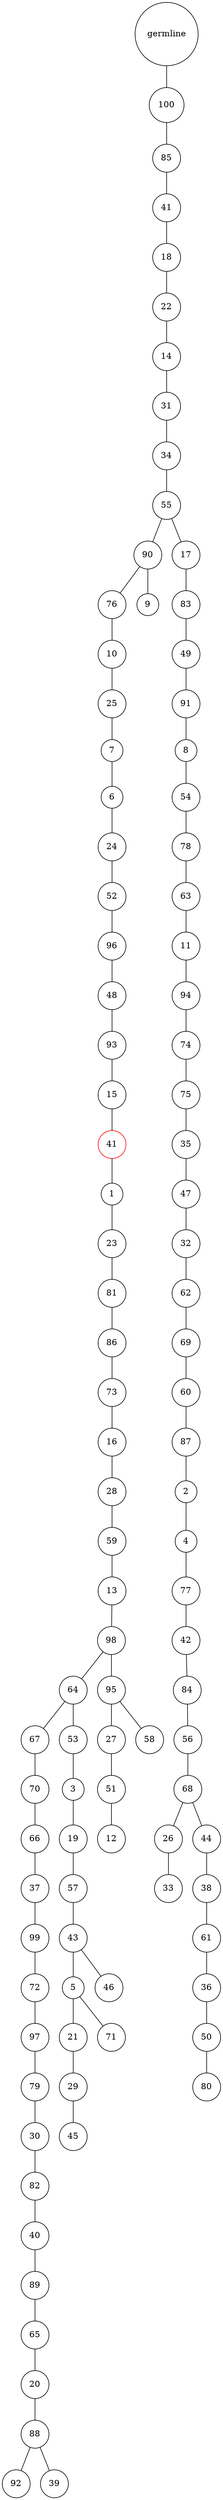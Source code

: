 graph {
	rankdir=UD;
	splines=line;
	node [shape=circle]
	"0x7f3ac0f7b2e0" [label="germline"];
	"0x7f3ac0f7b310" [label="100"];
	"0x7f3ac0f7b2e0" -- "0x7f3ac0f7b310" ;
	"0x7f3ac0f7b340" [label="85"];
	"0x7f3ac0f7b310" -- "0x7f3ac0f7b340" ;
	"0x7f3ac0f7b370" [label="41"];
	"0x7f3ac0f7b340" -- "0x7f3ac0f7b370" ;
	"0x7f3ac0f7b3a0" [label="18"];
	"0x7f3ac0f7b370" -- "0x7f3ac0f7b3a0" ;
	"0x7f3ac0f7b3d0" [label="22"];
	"0x7f3ac0f7b3a0" -- "0x7f3ac0f7b3d0" ;
	"0x7f3ac0f7b400" [label="14"];
	"0x7f3ac0f7b3d0" -- "0x7f3ac0f7b400" ;
	"0x7f3ac0f7b430" [label="31"];
	"0x7f3ac0f7b400" -- "0x7f3ac0f7b430" ;
	"0x7f3ac0f7b460" [label="34"];
	"0x7f3ac0f7b430" -- "0x7f3ac0f7b460" ;
	"0x7f3ac0f7b490" [label="55"];
	"0x7f3ac0f7b460" -- "0x7f3ac0f7b490" ;
	"0x7f3ac0f7b4c0" [label="90"];
	"0x7f3ac0f7b490" -- "0x7f3ac0f7b4c0" ;
	"0x7f3ac0f7b4f0" [label="76"];
	"0x7f3ac0f7b4c0" -- "0x7f3ac0f7b4f0" ;
	"0x7f3ac0f7b520" [label="10"];
	"0x7f3ac0f7b4f0" -- "0x7f3ac0f7b520" ;
	"0x7f3ac0f7b550" [label="25"];
	"0x7f3ac0f7b520" -- "0x7f3ac0f7b550" ;
	"0x7f3ac0f7b580" [label="7"];
	"0x7f3ac0f7b550" -- "0x7f3ac0f7b580" ;
	"0x7f3ac0f7b5b0" [label="6"];
	"0x7f3ac0f7b580" -- "0x7f3ac0f7b5b0" ;
	"0x7f3ac0f7b5e0" [label="24"];
	"0x7f3ac0f7b5b0" -- "0x7f3ac0f7b5e0" ;
	"0x7f3ac0f7b610" [label="52"];
	"0x7f3ac0f7b5e0" -- "0x7f3ac0f7b610" ;
	"0x7f3ac0f7b640" [label="96"];
	"0x7f3ac0f7b610" -- "0x7f3ac0f7b640" ;
	"0x7f3ac0f7b670" [label="48"];
	"0x7f3ac0f7b640" -- "0x7f3ac0f7b670" ;
	"0x7f3ac0f7b6a0" [label="93"];
	"0x7f3ac0f7b670" -- "0x7f3ac0f7b6a0" ;
	"0x7f3ac0f7b6d0" [label="15"];
	"0x7f3ac0f7b6a0" -- "0x7f3ac0f7b6d0" ;
	"0x7f3ac0f7b700" [label="41",color="red"];
	"0x7f3ac0f7b6d0" -- "0x7f3ac0f7b700" ;
	"0x7f3ac0f7b730" [label="1"];
	"0x7f3ac0f7b700" -- "0x7f3ac0f7b730" ;
	"0x7f3ac0f7b760" [label="23"];
	"0x7f3ac0f7b730" -- "0x7f3ac0f7b760" ;
	"0x7f3ac0f7b790" [label="81"];
	"0x7f3ac0f7b760" -- "0x7f3ac0f7b790" ;
	"0x7f3ac0f7b7c0" [label="86"];
	"0x7f3ac0f7b790" -- "0x7f3ac0f7b7c0" ;
	"0x7f3ac0f7b7f0" [label="73"];
	"0x7f3ac0f7b7c0" -- "0x7f3ac0f7b7f0" ;
	"0x7f3ac0f7b820" [label="16"];
	"0x7f3ac0f7b7f0" -- "0x7f3ac0f7b820" ;
	"0x7f3ac0f7b850" [label="28"];
	"0x7f3ac0f7b820" -- "0x7f3ac0f7b850" ;
	"0x7f3ac0f7b880" [label="59"];
	"0x7f3ac0f7b850" -- "0x7f3ac0f7b880" ;
	"0x7f3ac0f7b8b0" [label="13"];
	"0x7f3ac0f7b880" -- "0x7f3ac0f7b8b0" ;
	"0x7f3ac0f7b8e0" [label="98"];
	"0x7f3ac0f7b8b0" -- "0x7f3ac0f7b8e0" ;
	"0x7f3ac0f7b910" [label="64"];
	"0x7f3ac0f7b8e0" -- "0x7f3ac0f7b910" ;
	"0x7f3ac0f7b940" [label="67"];
	"0x7f3ac0f7b910" -- "0x7f3ac0f7b940" ;
	"0x7f3ac0f7b970" [label="70"];
	"0x7f3ac0f7b940" -- "0x7f3ac0f7b970" ;
	"0x7f3ac0f7b9a0" [label="66"];
	"0x7f3ac0f7b970" -- "0x7f3ac0f7b9a0" ;
	"0x7f3ac0f7b9d0" [label="37"];
	"0x7f3ac0f7b9a0" -- "0x7f3ac0f7b9d0" ;
	"0x7f3ac0f7ba00" [label="99"];
	"0x7f3ac0f7b9d0" -- "0x7f3ac0f7ba00" ;
	"0x7f3ac0f7ba30" [label="72"];
	"0x7f3ac0f7ba00" -- "0x7f3ac0f7ba30" ;
	"0x7f3ac0f7ba60" [label="97"];
	"0x7f3ac0f7ba30" -- "0x7f3ac0f7ba60" ;
	"0x7f3ac0f7ba90" [label="79"];
	"0x7f3ac0f7ba60" -- "0x7f3ac0f7ba90" ;
	"0x7f3ac0f7bac0" [label="30"];
	"0x7f3ac0f7ba90" -- "0x7f3ac0f7bac0" ;
	"0x7f3ac0f7baf0" [label="82"];
	"0x7f3ac0f7bac0" -- "0x7f3ac0f7baf0" ;
	"0x7f3ac0f7bb20" [label="40"];
	"0x7f3ac0f7baf0" -- "0x7f3ac0f7bb20" ;
	"0x7f3ac0f7bb50" [label="89"];
	"0x7f3ac0f7bb20" -- "0x7f3ac0f7bb50" ;
	"0x7f3ac0f7bb80" [label="65"];
	"0x7f3ac0f7bb50" -- "0x7f3ac0f7bb80" ;
	"0x7f3ac0f7bbb0" [label="20"];
	"0x7f3ac0f7bb80" -- "0x7f3ac0f7bbb0" ;
	"0x7f3ac0f7bbe0" [label="88"];
	"0x7f3ac0f7bbb0" -- "0x7f3ac0f7bbe0" ;
	"0x7f3ac0f7bc10" [label="92"];
	"0x7f3ac0f7bbe0" -- "0x7f3ac0f7bc10" ;
	"0x7f3ac0f7bc40" [label="39"];
	"0x7f3ac0f7bbe0" -- "0x7f3ac0f7bc40" ;
	"0x7f3ac0f7bc70" [label="53"];
	"0x7f3ac0f7b910" -- "0x7f3ac0f7bc70" ;
	"0x7f3ac0f7bca0" [label="3"];
	"0x7f3ac0f7bc70" -- "0x7f3ac0f7bca0" ;
	"0x7f3ac0f7bcd0" [label="19"];
	"0x7f3ac0f7bca0" -- "0x7f3ac0f7bcd0" ;
	"0x7f3ac0f7bd00" [label="57"];
	"0x7f3ac0f7bcd0" -- "0x7f3ac0f7bd00" ;
	"0x7f3ac0f7bd30" [label="43"];
	"0x7f3ac0f7bd00" -- "0x7f3ac0f7bd30" ;
	"0x7f3ac0f7bd60" [label="5"];
	"0x7f3ac0f7bd30" -- "0x7f3ac0f7bd60" ;
	"0x7f3ac0f7bd90" [label="21"];
	"0x7f3ac0f7bd60" -- "0x7f3ac0f7bd90" ;
	"0x7f3ac0f7bdc0" [label="29"];
	"0x7f3ac0f7bd90" -- "0x7f3ac0f7bdc0" ;
	"0x7f3ac0f7bdf0" [label="45"];
	"0x7f3ac0f7bdc0" -- "0x7f3ac0f7bdf0" ;
	"0x7f3ac0f7be20" [label="71"];
	"0x7f3ac0f7bd60" -- "0x7f3ac0f7be20" ;
	"0x7f3ac0f7be50" [label="46"];
	"0x7f3ac0f7bd30" -- "0x7f3ac0f7be50" ;
	"0x7f3ac0f7be80" [label="95"];
	"0x7f3ac0f7b8e0" -- "0x7f3ac0f7be80" ;
	"0x7f3ac0f7beb0" [label="27"];
	"0x7f3ac0f7be80" -- "0x7f3ac0f7beb0" ;
	"0x7f3ac0f7bee0" [label="51"];
	"0x7f3ac0f7beb0" -- "0x7f3ac0f7bee0" ;
	"0x7f3ac0f7bf10" [label="12"];
	"0x7f3ac0f7bee0" -- "0x7f3ac0f7bf10" ;
	"0x7f3ac0f7bf40" [label="58"];
	"0x7f3ac0f7be80" -- "0x7f3ac0f7bf40" ;
	"0x7f3ac0f7bf70" [label="9"];
	"0x7f3ac0f7b4c0" -- "0x7f3ac0f7bf70" ;
	"0x7f3ac0f7bfa0" [label="17"];
	"0x7f3ac0f7b490" -- "0x7f3ac0f7bfa0" ;
	"0x7f3ac0f7bfd0" [label="83"];
	"0x7f3ac0f7bfa0" -- "0x7f3ac0f7bfd0" ;
	"0x7f3ac0f84040" [label="49"];
	"0x7f3ac0f7bfd0" -- "0x7f3ac0f84040" ;
	"0x7f3ac0f84070" [label="91"];
	"0x7f3ac0f84040" -- "0x7f3ac0f84070" ;
	"0x7f3ac0f840a0" [label="8"];
	"0x7f3ac0f84070" -- "0x7f3ac0f840a0" ;
	"0x7f3ac0f840d0" [label="54"];
	"0x7f3ac0f840a0" -- "0x7f3ac0f840d0" ;
	"0x7f3ac0f84100" [label="78"];
	"0x7f3ac0f840d0" -- "0x7f3ac0f84100" ;
	"0x7f3ac0f84130" [label="63"];
	"0x7f3ac0f84100" -- "0x7f3ac0f84130" ;
	"0x7f3ac0f84160" [label="11"];
	"0x7f3ac0f84130" -- "0x7f3ac0f84160" ;
	"0x7f3ac0f84190" [label="94"];
	"0x7f3ac0f84160" -- "0x7f3ac0f84190" ;
	"0x7f3ac0f841c0" [label="74"];
	"0x7f3ac0f84190" -- "0x7f3ac0f841c0" ;
	"0x7f3ac0f841f0" [label="75"];
	"0x7f3ac0f841c0" -- "0x7f3ac0f841f0" ;
	"0x7f3ac0f84220" [label="35"];
	"0x7f3ac0f841f0" -- "0x7f3ac0f84220" ;
	"0x7f3ac0f84250" [label="47"];
	"0x7f3ac0f84220" -- "0x7f3ac0f84250" ;
	"0x7f3ac0f84280" [label="32"];
	"0x7f3ac0f84250" -- "0x7f3ac0f84280" ;
	"0x7f3ac0f842b0" [label="62"];
	"0x7f3ac0f84280" -- "0x7f3ac0f842b0" ;
	"0x7f3ac0f842e0" [label="69"];
	"0x7f3ac0f842b0" -- "0x7f3ac0f842e0" ;
	"0x7f3ac0f84310" [label="60"];
	"0x7f3ac0f842e0" -- "0x7f3ac0f84310" ;
	"0x7f3ac0f84340" [label="87"];
	"0x7f3ac0f84310" -- "0x7f3ac0f84340" ;
	"0x7f3ac0f84370" [label="2"];
	"0x7f3ac0f84340" -- "0x7f3ac0f84370" ;
	"0x7f3ac0f843a0" [label="4"];
	"0x7f3ac0f84370" -- "0x7f3ac0f843a0" ;
	"0x7f3ac0f843d0" [label="77"];
	"0x7f3ac0f843a0" -- "0x7f3ac0f843d0" ;
	"0x7f3ac0f84400" [label="42"];
	"0x7f3ac0f843d0" -- "0x7f3ac0f84400" ;
	"0x7f3ac0f84430" [label="84"];
	"0x7f3ac0f84400" -- "0x7f3ac0f84430" ;
	"0x7f3ac0f84460" [label="56"];
	"0x7f3ac0f84430" -- "0x7f3ac0f84460" ;
	"0x7f3ac0f84490" [label="68"];
	"0x7f3ac0f84460" -- "0x7f3ac0f84490" ;
	"0x7f3ac0f844c0" [label="26"];
	"0x7f3ac0f84490" -- "0x7f3ac0f844c0" ;
	"0x7f3ac0f844f0" [label="33"];
	"0x7f3ac0f844c0" -- "0x7f3ac0f844f0" ;
	"0x7f3ac0f84520" [label="44"];
	"0x7f3ac0f84490" -- "0x7f3ac0f84520" ;
	"0x7f3ac0f84550" [label="38"];
	"0x7f3ac0f84520" -- "0x7f3ac0f84550" ;
	"0x7f3ac0f84580" [label="61"];
	"0x7f3ac0f84550" -- "0x7f3ac0f84580" ;
	"0x7f3ac0f845b0" [label="36"];
	"0x7f3ac0f84580" -- "0x7f3ac0f845b0" ;
	"0x7f3ac0f845e0" [label="50"];
	"0x7f3ac0f845b0" -- "0x7f3ac0f845e0" ;
	"0x7f3ac0f84610" [label="80"];
	"0x7f3ac0f845e0" -- "0x7f3ac0f84610" ;
}
